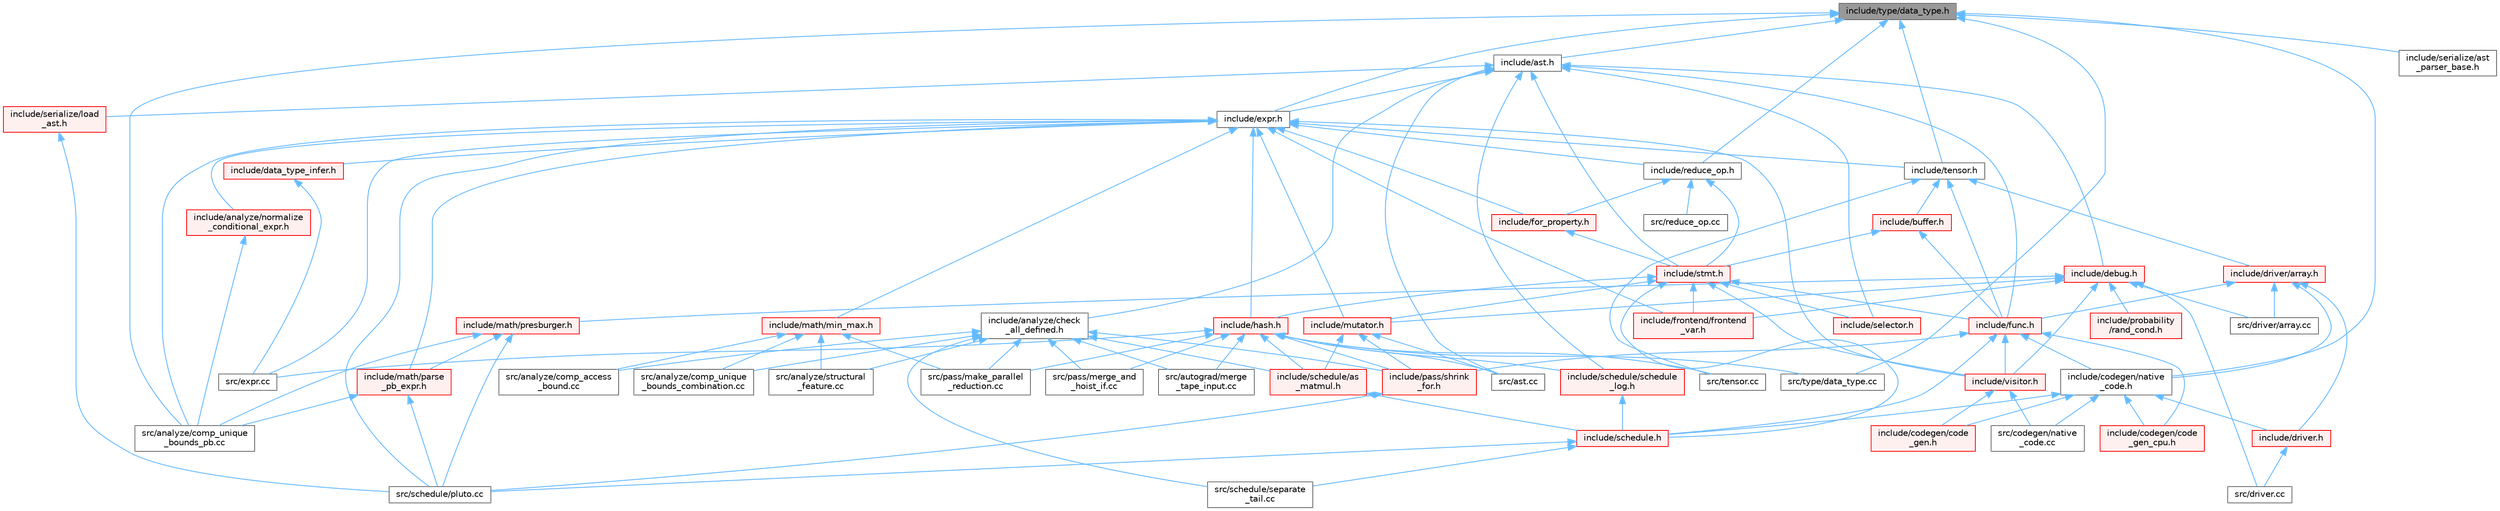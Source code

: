 digraph "include/type/data_type.h"
{
 // LATEX_PDF_SIZE
  bgcolor="transparent";
  edge [fontname=Helvetica,fontsize=10,labelfontname=Helvetica,labelfontsize=10];
  node [fontname=Helvetica,fontsize=10,shape=box,height=0.2,width=0.4];
  Node1 [label="include/type/data_type.h",height=0.2,width=0.4,color="gray40", fillcolor="grey60", style="filled", fontcolor="black",tooltip=" "];
  Node1 -> Node2 [dir="back",color="steelblue1",style="solid"];
  Node2 [label="include/ast.h",height=0.2,width=0.4,color="grey40", fillcolor="white", style="filled",URL="$ast_8h.html",tooltip=" "];
  Node2 -> Node3 [dir="back",color="steelblue1",style="solid"];
  Node3 [label="include/analyze/check\l_all_defined.h",height=0.2,width=0.4,color="grey40", fillcolor="white", style="filled",URL="$check__all__defined_8h.html",tooltip=" "];
  Node3 -> Node4 [dir="back",color="steelblue1",style="solid"];
  Node4 [label="include/pass/shrink\l_for.h",height=0.2,width=0.4,color="red", fillcolor="#FFF0F0", style="filled",URL="$shrink__for_8h.html",tooltip=" "];
  Node4 -> Node10 [dir="back",color="steelblue1",style="solid"];
  Node10 [label="src/schedule/pluto.cc",height=0.2,width=0.4,color="grey40", fillcolor="white", style="filled",URL="$pluto_8cc.html",tooltip=" "];
  Node3 -> Node11 [dir="back",color="steelblue1",style="solid"];
  Node11 [label="include/schedule/as\l_matmul.h",height=0.2,width=0.4,color="red", fillcolor="#FFF0F0", style="filled",URL="$as__matmul_8h.html",tooltip=" "];
  Node11 -> Node12 [dir="back",color="steelblue1",style="solid"];
  Node12 [label="include/schedule.h",height=0.2,width=0.4,color="red", fillcolor="#FFF0F0", style="filled",URL="$schedule_8h.html",tooltip=" "];
  Node12 -> Node10 [dir="back",color="steelblue1",style="solid"];
  Node12 -> Node34 [dir="back",color="steelblue1",style="solid"];
  Node34 [label="src/schedule/separate\l_tail.cc",height=0.2,width=0.4,color="grey40", fillcolor="white", style="filled",URL="$separate__tail_8cc.html",tooltip=" "];
  Node3 -> Node45 [dir="back",color="steelblue1",style="solid"];
  Node45 [label="src/analyze/comp_access\l_bound.cc",height=0.2,width=0.4,color="grey40", fillcolor="white", style="filled",URL="$comp__access__bound_8cc.html",tooltip=" "];
  Node3 -> Node46 [dir="back",color="steelblue1",style="solid"];
  Node46 [label="src/analyze/comp_unique\l_bounds_combination.cc",height=0.2,width=0.4,color="grey40", fillcolor="white", style="filled",URL="$comp__unique__bounds__combination_8cc.html",tooltip=" "];
  Node3 -> Node47 [dir="back",color="steelblue1",style="solid"];
  Node47 [label="src/analyze/structural\l_feature.cc",height=0.2,width=0.4,color="grey40", fillcolor="white", style="filled",URL="$structural__feature_8cc.html",tooltip=" "];
  Node3 -> Node48 [dir="back",color="steelblue1",style="solid"];
  Node48 [label="src/autograd/merge\l_tape_input.cc",height=0.2,width=0.4,color="grey40", fillcolor="white", style="filled",URL="$merge__tape__input_8cc.html",tooltip=" "];
  Node3 -> Node49 [dir="back",color="steelblue1",style="solid"];
  Node49 [label="src/pass/make_parallel\l_reduction.cc",height=0.2,width=0.4,color="grey40", fillcolor="white", style="filled",URL="$make__parallel__reduction_8cc.html",tooltip=" "];
  Node3 -> Node50 [dir="back",color="steelblue1",style="solid"];
  Node50 [label="src/pass/merge_and\l_hoist_if.cc",height=0.2,width=0.4,color="grey40", fillcolor="white", style="filled",URL="$merge__and__hoist__if_8cc.html",tooltip=" "];
  Node3 -> Node34 [dir="back",color="steelblue1",style="solid"];
  Node2 -> Node51 [dir="back",color="steelblue1",style="solid"];
  Node51 [label="include/debug.h",height=0.2,width=0.4,color="red", fillcolor="#FFF0F0", style="filled",URL="$debug_8h.html",tooltip=" "];
  Node51 -> Node52 [dir="back",color="steelblue1",style="solid"];
  Node52 [label="include/frontend/frontend\l_var.h",height=0.2,width=0.4,color="red", fillcolor="#FFF0F0", style="filled",URL="$frontend__var_8h.html",tooltip=" "];
  Node51 -> Node56 [dir="back",color="steelblue1",style="solid"];
  Node56 [label="include/math/presburger.h",height=0.2,width=0.4,color="red", fillcolor="#FFF0F0", style="filled",URL="$presburger_8h.html",tooltip=" "];
  Node56 -> Node84 [dir="back",color="steelblue1",style="solid"];
  Node84 [label="include/math/parse\l_pb_expr.h",height=0.2,width=0.4,color="red", fillcolor="#FFF0F0", style="filled",URL="$parse__pb__expr_8h.html",tooltip=" "];
  Node84 -> Node67 [dir="back",color="steelblue1",style="solid"];
  Node67 [label="src/analyze/comp_unique\l_bounds_pb.cc",height=0.2,width=0.4,color="grey40", fillcolor="white", style="filled",URL="$comp__unique__bounds__pb_8cc.html",tooltip=" "];
  Node84 -> Node10 [dir="back",color="steelblue1",style="solid"];
  Node56 -> Node67 [dir="back",color="steelblue1",style="solid"];
  Node56 -> Node10 [dir="back",color="steelblue1",style="solid"];
  Node51 -> Node87 [dir="back",color="steelblue1",style="solid"];
  Node87 [label="include/mutator.h",height=0.2,width=0.4,color="red", fillcolor="#FFF0F0", style="filled",URL="$mutator_8h.html",tooltip=" "];
  Node87 -> Node4 [dir="back",color="steelblue1",style="solid"];
  Node87 -> Node11 [dir="back",color="steelblue1",style="solid"];
  Node87 -> Node169 [dir="back",color="steelblue1",style="solid"];
  Node169 [label="src/ast.cc",height=0.2,width=0.4,color="grey40", fillcolor="white", style="filled",URL="$ast_8cc.html",tooltip=" "];
  Node51 -> Node172 [dir="back",color="steelblue1",style="solid"];
  Node172 [label="include/probability\l/rand_cond.h",height=0.2,width=0.4,color="red", fillcolor="#FFF0F0", style="filled",URL="$rand__cond_8h.html",tooltip=" "];
  Node51 -> Node177 [dir="back",color="steelblue1",style="solid"];
  Node177 [label="include/visitor.h",height=0.2,width=0.4,color="red", fillcolor="#FFF0F0", style="filled",URL="$visitor_8h.html",tooltip=" "];
  Node177 -> Node207 [dir="back",color="steelblue1",style="solid"];
  Node207 [label="include/codegen/code\l_gen.h",height=0.2,width=0.4,color="red", fillcolor="#FFF0F0", style="filled",URL="$include_2codegen_2code__gen_8h.html",tooltip=" "];
  Node177 -> Node220 [dir="back",color="steelblue1",style="solid"];
  Node220 [label="src/codegen/native\l_code.cc",height=0.2,width=0.4,color="grey40", fillcolor="white", style="filled",URL="$native__code_8cc.html",tooltip=" "];
  Node51 -> Node223 [dir="back",color="steelblue1",style="solid"];
  Node223 [label="src/driver.cc",height=0.2,width=0.4,color="grey40", fillcolor="white", style="filled",URL="$driver_8cc.html",tooltip=" "];
  Node51 -> Node224 [dir="back",color="steelblue1",style="solid"];
  Node224 [label="src/driver/array.cc",height=0.2,width=0.4,color="grey40", fillcolor="white", style="filled",URL="$array_8cc.html",tooltip=" "];
  Node2 -> Node227 [dir="back",color="steelblue1",style="solid"];
  Node227 [label="include/expr.h",height=0.2,width=0.4,color="grey40", fillcolor="white", style="filled",URL="$expr_8h.html",tooltip=" "];
  Node227 -> Node228 [dir="back",color="steelblue1",style="solid"];
  Node228 [label="include/analyze/normalize\l_conditional_expr.h",height=0.2,width=0.4,color="red", fillcolor="#FFF0F0", style="filled",URL="$normalize__conditional__expr_8h.html",tooltip=" "];
  Node228 -> Node67 [dir="back",color="steelblue1",style="solid"];
  Node227 -> Node229 [dir="back",color="steelblue1",style="solid"];
  Node229 [label="include/data_type_infer.h",height=0.2,width=0.4,color="red", fillcolor="#FFF0F0", style="filled",URL="$data__type__infer_8h.html",tooltip=" "];
  Node229 -> Node230 [dir="back",color="steelblue1",style="solid"];
  Node230 [label="src/expr.cc",height=0.2,width=0.4,color="grey40", fillcolor="white", style="filled",URL="$expr_8cc.html",tooltip=" "];
  Node227 -> Node231 [dir="back",color="steelblue1",style="solid"];
  Node231 [label="include/for_property.h",height=0.2,width=0.4,color="red", fillcolor="#FFF0F0", style="filled",URL="$for__property_8h.html",tooltip=" "];
  Node231 -> Node232 [dir="back",color="steelblue1",style="solid"];
  Node232 [label="include/stmt.h",height=0.2,width=0.4,color="red", fillcolor="#FFF0F0", style="filled",URL="$stmt_8h.html",tooltip=" "];
  Node232 -> Node52 [dir="back",color="steelblue1",style="solid"];
  Node232 -> Node241 [dir="back",color="steelblue1",style="solid"];
  Node241 [label="include/func.h",height=0.2,width=0.4,color="red", fillcolor="#FFF0F0", style="filled",URL="$func_8h.html",tooltip=" "];
  Node241 -> Node209 [dir="back",color="steelblue1",style="solid"];
  Node209 [label="include/codegen/code\l_gen_cpu.h",height=0.2,width=0.4,color="red", fillcolor="#FFF0F0", style="filled",URL="$code__gen__cpu_8h.html",tooltip=" "];
  Node241 -> Node242 [dir="back",color="steelblue1",style="solid"];
  Node242 [label="include/codegen/native\l_code.h",height=0.2,width=0.4,color="grey40", fillcolor="white", style="filled",URL="$native__code_8h.html",tooltip=" "];
  Node242 -> Node207 [dir="back",color="steelblue1",style="solid"];
  Node242 -> Node209 [dir="back",color="steelblue1",style="solid"];
  Node242 -> Node243 [dir="back",color="steelblue1",style="solid"];
  Node243 [label="include/driver.h",height=0.2,width=0.4,color="red", fillcolor="#FFF0F0", style="filled",URL="$driver_8h.html",tooltip=" "];
  Node243 -> Node223 [dir="back",color="steelblue1",style="solid"];
  Node242 -> Node12 [dir="back",color="steelblue1",style="solid"];
  Node242 -> Node220 [dir="back",color="steelblue1",style="solid"];
  Node241 -> Node4 [dir="back",color="steelblue1",style="solid"];
  Node241 -> Node12 [dir="back",color="steelblue1",style="solid"];
  Node241 -> Node177 [dir="back",color="steelblue1",style="solid"];
  Node232 -> Node247 [dir="back",color="steelblue1",style="solid"];
  Node247 [label="include/hash.h",height=0.2,width=0.4,color="red", fillcolor="#FFF0F0", style="filled",URL="$hash_8h.html",tooltip=" "];
  Node247 -> Node4 [dir="back",color="steelblue1",style="solid"];
  Node247 -> Node11 [dir="back",color="steelblue1",style="solid"];
  Node247 -> Node248 [dir="back",color="steelblue1",style="solid"];
  Node248 [label="include/schedule/schedule\l_log.h",height=0.2,width=0.4,color="red", fillcolor="#FFF0F0", style="filled",URL="$schedule__log_8h.html",tooltip=" "];
  Node248 -> Node12 [dir="back",color="steelblue1",style="solid"];
  Node247 -> Node169 [dir="back",color="steelblue1",style="solid"];
  Node247 -> Node48 [dir="back",color="steelblue1",style="solid"];
  Node247 -> Node230 [dir="back",color="steelblue1",style="solid"];
  Node247 -> Node49 [dir="back",color="steelblue1",style="solid"];
  Node247 -> Node50 [dir="back",color="steelblue1",style="solid"];
  Node247 -> Node256 [dir="back",color="steelblue1",style="solid"];
  Node256 [label="src/tensor.cc",height=0.2,width=0.4,color="grey40", fillcolor="white", style="filled",URL="$tensor_8cc.html",tooltip=" "];
  Node247 -> Node257 [dir="back",color="steelblue1",style="solid"];
  Node257 [label="src/type/data_type.cc",height=0.2,width=0.4,color="grey40", fillcolor="white", style="filled",URL="$data__type_8cc.html",tooltip=" "];
  Node232 -> Node87 [dir="back",color="steelblue1",style="solid"];
  Node232 -> Node12 [dir="back",color="steelblue1",style="solid"];
  Node232 -> Node265 [dir="back",color="steelblue1",style="solid"];
  Node265 [label="include/selector.h",height=0.2,width=0.4,color="red", fillcolor="#FFF0F0", style="filled",URL="$selector_8h.html",tooltip=" "];
  Node232 -> Node177 [dir="back",color="steelblue1",style="solid"];
  Node227 -> Node52 [dir="back",color="steelblue1",style="solid"];
  Node227 -> Node247 [dir="back",color="steelblue1",style="solid"];
  Node227 -> Node267 [dir="back",color="steelblue1",style="solid"];
  Node267 [label="include/math/min_max.h",height=0.2,width=0.4,color="red", fillcolor="#FFF0F0", style="filled",URL="$min__max_8h.html",tooltip=" "];
  Node267 -> Node45 [dir="back",color="steelblue1",style="solid"];
  Node267 -> Node46 [dir="back",color="steelblue1",style="solid"];
  Node267 -> Node47 [dir="back",color="steelblue1",style="solid"];
  Node267 -> Node49 [dir="back",color="steelblue1",style="solid"];
  Node227 -> Node84 [dir="back",color="steelblue1",style="solid"];
  Node227 -> Node87 [dir="back",color="steelblue1",style="solid"];
  Node227 -> Node268 [dir="back",color="steelblue1",style="solid"];
  Node268 [label="include/reduce_op.h",height=0.2,width=0.4,color="grey40", fillcolor="white", style="filled",URL="$reduce__op_8h.html",tooltip=" "];
  Node268 -> Node231 [dir="back",color="steelblue1",style="solid"];
  Node268 -> Node232 [dir="back",color="steelblue1",style="solid"];
  Node268 -> Node269 [dir="back",color="steelblue1",style="solid"];
  Node269 [label="src/reduce_op.cc",height=0.2,width=0.4,color="grey40", fillcolor="white", style="filled",URL="$reduce__op_8cc.html",tooltip=" "];
  Node227 -> Node270 [dir="back",color="steelblue1",style="solid"];
  Node270 [label="include/tensor.h",height=0.2,width=0.4,color="grey40", fillcolor="white", style="filled",URL="$tensor_8h.html",tooltip=" "];
  Node270 -> Node271 [dir="back",color="steelblue1",style="solid"];
  Node271 [label="include/buffer.h",height=0.2,width=0.4,color="red", fillcolor="#FFF0F0", style="filled",URL="$buffer_8h.html",tooltip=" "];
  Node271 -> Node241 [dir="back",color="steelblue1",style="solid"];
  Node271 -> Node232 [dir="back",color="steelblue1",style="solid"];
  Node270 -> Node274 [dir="back",color="steelblue1",style="solid"];
  Node274 [label="include/driver/array.h",height=0.2,width=0.4,color="red", fillcolor="#FFF0F0", style="filled",URL="$array_8h.html",tooltip=" "];
  Node274 -> Node242 [dir="back",color="steelblue1",style="solid"];
  Node274 -> Node243 [dir="back",color="steelblue1",style="solid"];
  Node274 -> Node241 [dir="back",color="steelblue1",style="solid"];
  Node274 -> Node224 [dir="back",color="steelblue1",style="solid"];
  Node270 -> Node241 [dir="back",color="steelblue1",style="solid"];
  Node270 -> Node256 [dir="back",color="steelblue1",style="solid"];
  Node227 -> Node177 [dir="back",color="steelblue1",style="solid"];
  Node227 -> Node67 [dir="back",color="steelblue1",style="solid"];
  Node227 -> Node230 [dir="back",color="steelblue1",style="solid"];
  Node227 -> Node10 [dir="back",color="steelblue1",style="solid"];
  Node2 -> Node241 [dir="back",color="steelblue1",style="solid"];
  Node2 -> Node248 [dir="back",color="steelblue1",style="solid"];
  Node2 -> Node265 [dir="back",color="steelblue1",style="solid"];
  Node2 -> Node282 [dir="back",color="steelblue1",style="solid"];
  Node282 [label="include/serialize/load\l_ast.h",height=0.2,width=0.4,color="red", fillcolor="#FFF0F0", style="filled",URL="$load__ast_8h.html",tooltip=" "];
  Node282 -> Node10 [dir="back",color="steelblue1",style="solid"];
  Node2 -> Node232 [dir="back",color="steelblue1",style="solid"];
  Node2 -> Node169 [dir="back",color="steelblue1",style="solid"];
  Node1 -> Node242 [dir="back",color="steelblue1",style="solid"];
  Node1 -> Node227 [dir="back",color="steelblue1",style="solid"];
  Node1 -> Node268 [dir="back",color="steelblue1",style="solid"];
  Node1 -> Node284 [dir="back",color="steelblue1",style="solid"];
  Node284 [label="include/serialize/ast\l_parser_base.h",height=0.2,width=0.4,color="grey40", fillcolor="white", style="filled",URL="$ast__parser__base_8h.html",tooltip=" "];
  Node1 -> Node270 [dir="back",color="steelblue1",style="solid"];
  Node1 -> Node67 [dir="back",color="steelblue1",style="solid"];
  Node1 -> Node257 [dir="back",color="steelblue1",style="solid"];
}

